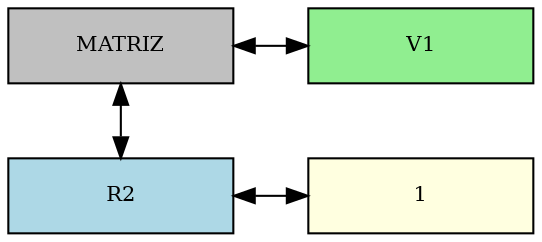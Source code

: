 digraph G {
  rankdir=TB;
  nodesep=0.5;
  ranksep=0.5;
  node [shape=box, fontsize=10, width=1.5, height=0.5, fixedsize=true];
  matriz [label="MATRIZ", style=filled, fillcolor=gray];
  columna1 [label="V1", style=filled, fillcolor=lightgreen];
  fila2 [label="R2", style=filled, fillcolor=lightblue];
  { rank=same; matriz;
    columna1;
  }
  matriz -> columna1 [dir=both];
  matriz -> fila2 [dir=both];
  { rank=same; fila2;
    nodo2_1 [label="1", style=filled, fillcolor=lightyellow];
  }
  fila2 -> nodo2_1 [dir=both];
}
